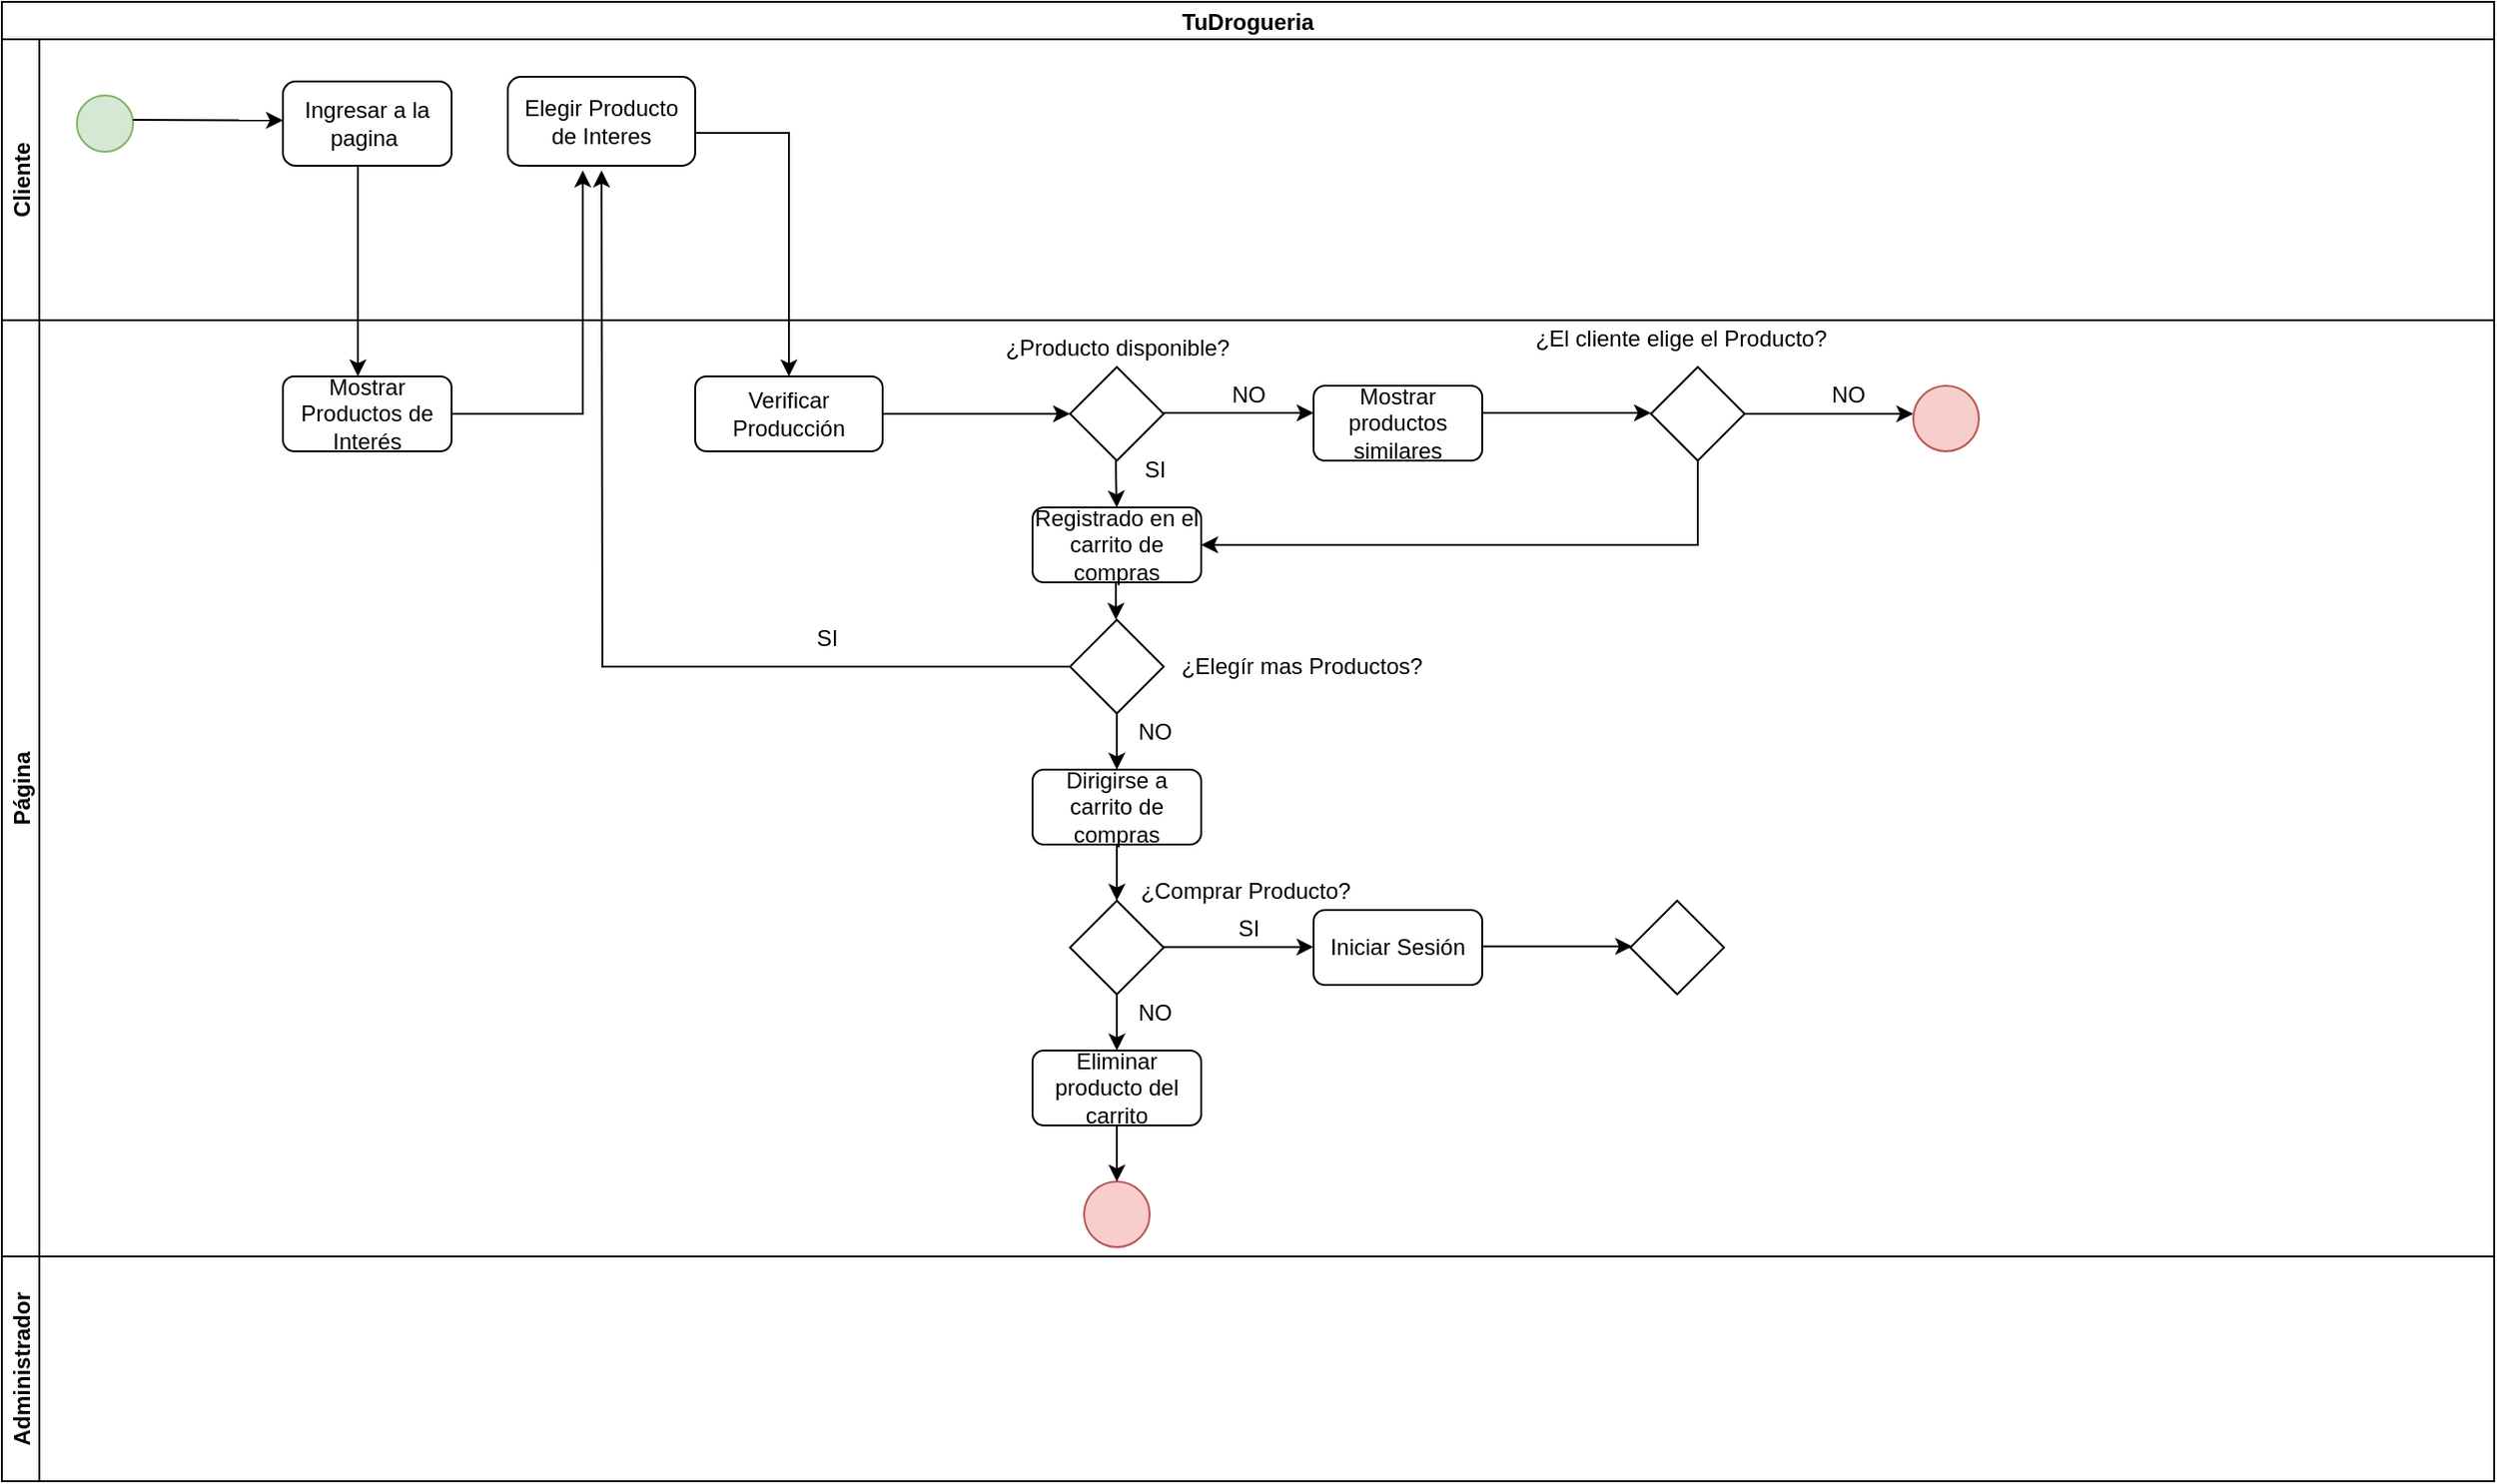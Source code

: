 <mxfile version="15.4.1" type="github">
  <diagram id="iLErq7WvWt9j3S8JXRM4" name="Page-1">
    <mxGraphModel dx="4121" dy="495" grid="1" gridSize="10" guides="1" tooltips="1" connect="1" arrows="1" fold="1" page="1" pageScale="1" pageWidth="827" pageHeight="1169" math="0" shadow="0">
      <root>
        <mxCell id="0" />
        <mxCell id="1" parent="0" />
        <object label="TuDrogueria " id="Q-ztdBQz_QTRS-wrmiZl-7">
          <mxCell style="swimlane;childLayout=stackLayout;resizeParent=1;resizeParentMax=0;horizontal=1;startSize=20;horizontalStack=0;" parent="1" vertex="1">
            <mxGeometry x="-3290" y="100" width="1330" height="790" as="geometry">
              <mxRectangle x="-2470" y="160" width="60" height="20" as="alternateBounds" />
            </mxGeometry>
          </mxCell>
        </object>
        <mxCell id="Q-ztdBQz_QTRS-wrmiZl-8" value="&#xa;Cliente&#xa;" style="swimlane;startSize=20;horizontal=0;" parent="Q-ztdBQz_QTRS-wrmiZl-7" vertex="1">
          <mxGeometry y="20" width="1330" height="150" as="geometry">
            <mxRectangle y="20" width="790" height="20" as="alternateBounds" />
          </mxGeometry>
        </mxCell>
        <mxCell id="Q-ztdBQz_QTRS-wrmiZl-12" value="" style="ellipse;whiteSpace=wrap;html=1;aspect=fixed;fillColor=#d5e8d4;strokeColor=#82b366;" parent="Q-ztdBQz_QTRS-wrmiZl-8" vertex="1">
          <mxGeometry x="40" y="30" width="30" height="30" as="geometry" />
        </mxCell>
        <mxCell id="Q-ztdBQz_QTRS-wrmiZl-14" value="Ingresar a la pagina&amp;nbsp;" style="rounded=1;whiteSpace=wrap;html=1;" parent="Q-ztdBQz_QTRS-wrmiZl-8" vertex="1">
          <mxGeometry x="150" y="22.5" width="90" height="45" as="geometry" />
        </mxCell>
        <mxCell id="Q-ztdBQz_QTRS-wrmiZl-18" value="" style="curved=1;endArrow=classic;html=1;rounded=0;edgeStyle=orthogonalEdgeStyle;" parent="Q-ztdBQz_QTRS-wrmiZl-8" edge="1">
          <mxGeometry width="50" height="50" relative="1" as="geometry">
            <mxPoint x="190" y="67.5" as="sourcePoint" />
            <mxPoint x="190" y="180" as="targetPoint" />
            <Array as="points">
              <mxPoint x="190" y="77.5" />
              <mxPoint x="190" y="77.5" />
            </Array>
          </mxGeometry>
        </mxCell>
        <mxCell id="Q-ztdBQz_QTRS-wrmiZl-21" value="Elegir Producto de Interes" style="rounded=1;whiteSpace=wrap;html=1;" parent="Q-ztdBQz_QTRS-wrmiZl-8" vertex="1">
          <mxGeometry x="270" y="20" width="100" height="47.5" as="geometry" />
        </mxCell>
        <mxCell id="Q-ztdBQz_QTRS-wrmiZl-22" value="" style="edgeStyle=segmentEdgeStyle;endArrow=classic;html=1;rounded=0;" parent="Q-ztdBQz_QTRS-wrmiZl-8" edge="1">
          <mxGeometry width="50" height="50" relative="1" as="geometry">
            <mxPoint x="370" y="50" as="sourcePoint" />
            <mxPoint x="420" y="180" as="targetPoint" />
          </mxGeometry>
        </mxCell>
        <mxCell id="Q-ztdBQz_QTRS-wrmiZl-43" value="" style="curved=1;endArrow=classic;html=1;rounded=0;edgeStyle=orthogonalEdgeStyle;entryX=0;entryY=0.5;entryDx=0;entryDy=0;" parent="Q-ztdBQz_QTRS-wrmiZl-8" edge="1">
          <mxGeometry width="50" height="50" relative="1" as="geometry">
            <mxPoint x="70" y="43" as="sourcePoint" />
            <mxPoint x="150" y="43.25" as="targetPoint" />
            <Array as="points">
              <mxPoint x="150" y="43.25" />
            </Array>
          </mxGeometry>
        </mxCell>
        <mxCell id="Q-ztdBQz_QTRS-wrmiZl-9" value="Página" style="swimlane;startSize=20;horizontal=0;" parent="Q-ztdBQz_QTRS-wrmiZl-7" vertex="1">
          <mxGeometry y="170" width="1330" height="500" as="geometry" />
        </mxCell>
        <mxCell id="Q-ztdBQz_QTRS-wrmiZl-19" value="Mostrar Productos de Interés" style="rounded=1;whiteSpace=wrap;html=1;" parent="Q-ztdBQz_QTRS-wrmiZl-9" vertex="1">
          <mxGeometry x="150" y="30" width="90" height="40" as="geometry" />
        </mxCell>
        <mxCell id="Q-ztdBQz_QTRS-wrmiZl-20" value="" style="endArrow=classic;html=1;rounded=0;edgeStyle=orthogonalEdgeStyle;" parent="Q-ztdBQz_QTRS-wrmiZl-9" edge="1">
          <mxGeometry width="50" height="50" relative="1" as="geometry">
            <mxPoint x="240" y="50" as="sourcePoint" />
            <mxPoint x="310" y="-80" as="targetPoint" />
            <Array as="points">
              <mxPoint x="310" y="50" />
              <mxPoint x="310" y="-70" />
            </Array>
          </mxGeometry>
        </mxCell>
        <mxCell id="Q-ztdBQz_QTRS-wrmiZl-24" value="Verificar Producción" style="rounded=1;whiteSpace=wrap;html=1;" parent="Q-ztdBQz_QTRS-wrmiZl-9" vertex="1">
          <mxGeometry x="370" y="30" width="100" height="40" as="geometry" />
        </mxCell>
        <mxCell id="Q-ztdBQz_QTRS-wrmiZl-28" value="" style="rhombus;whiteSpace=wrap;html=1;" parent="Q-ztdBQz_QTRS-wrmiZl-9" vertex="1">
          <mxGeometry x="570" y="25" width="50" height="50" as="geometry" />
        </mxCell>
        <mxCell id="Q-ztdBQz_QTRS-wrmiZl-25" value="" style="curved=1;endArrow=classic;html=1;rounded=0;edgeStyle=orthogonalEdgeStyle;exitX=1;exitY=0.5;exitDx=0;exitDy=0;entryX=0;entryY=0.5;entryDx=0;entryDy=0;" parent="Q-ztdBQz_QTRS-wrmiZl-9" source="Q-ztdBQz_QTRS-wrmiZl-24" target="Q-ztdBQz_QTRS-wrmiZl-28" edge="1">
          <mxGeometry width="50" height="50" relative="1" as="geometry">
            <mxPoint x="610" y="110" as="sourcePoint" />
            <mxPoint x="570" y="60" as="targetPoint" />
            <Array as="points">
              <mxPoint x="570" y="50" />
            </Array>
          </mxGeometry>
        </mxCell>
        <mxCell id="Q-ztdBQz_QTRS-wrmiZl-30" value="" style="curved=1;endArrow=classic;html=1;rounded=0;edgeStyle=orthogonalEdgeStyle;exitX=1;exitY=0.5;exitDx=0;exitDy=0;" parent="Q-ztdBQz_QTRS-wrmiZl-9" edge="1">
          <mxGeometry width="50" height="50" relative="1" as="geometry">
            <mxPoint x="620" y="49.5" as="sourcePoint" />
            <mxPoint x="700" y="49.5" as="targetPoint" />
            <Array as="points">
              <mxPoint x="700" y="49.5" />
              <mxPoint x="700" y="49.5" />
            </Array>
          </mxGeometry>
        </mxCell>
        <mxCell id="Q-ztdBQz_QTRS-wrmiZl-31" value="" style="curved=1;endArrow=classic;html=1;rounded=0;edgeStyle=orthogonalEdgeStyle;" parent="Q-ztdBQz_QTRS-wrmiZl-9" edge="1">
          <mxGeometry width="50" height="50" relative="1" as="geometry">
            <mxPoint x="594.5" y="75" as="sourcePoint" />
            <mxPoint x="595" y="100" as="targetPoint" />
            <Array as="points">
              <mxPoint x="594.5" y="85" />
              <mxPoint x="594.5" y="85" />
            </Array>
          </mxGeometry>
        </mxCell>
        <mxCell id="Q-ztdBQz_QTRS-wrmiZl-32" value="SI" style="text;html=1;align=center;verticalAlign=middle;resizable=0;points=[];autosize=1;strokeColor=none;fillColor=none;" parent="Q-ztdBQz_QTRS-wrmiZl-9" vertex="1">
          <mxGeometry x="600" y="70" width="30" height="20" as="geometry" />
        </mxCell>
        <mxCell id="Q-ztdBQz_QTRS-wrmiZl-33" value="NO" style="text;html=1;align=center;verticalAlign=middle;resizable=0;points=[];autosize=1;strokeColor=none;fillColor=none;" parent="Q-ztdBQz_QTRS-wrmiZl-9" vertex="1">
          <mxGeometry x="650" y="30" width="30" height="20" as="geometry" />
        </mxCell>
        <mxCell id="Q-ztdBQz_QTRS-wrmiZl-35" value="&lt;span&gt;Dirigirse a carrito de compras&lt;/span&gt;" style="rounded=1;whiteSpace=wrap;html=1;" parent="Q-ztdBQz_QTRS-wrmiZl-9" vertex="1">
          <mxGeometry x="550" y="240" width="90" height="40" as="geometry" />
        </mxCell>
        <mxCell id="Q-ztdBQz_QTRS-wrmiZl-36" value="" style="curved=1;endArrow=classic;html=1;rounded=0;edgeStyle=orthogonalEdgeStyle;exitX=1;exitY=0.363;exitDx=0;exitDy=0;exitPerimeter=0;" parent="Q-ztdBQz_QTRS-wrmiZl-9" source="Q-ztdBQz_QTRS-wrmiZl-34" edge="1">
          <mxGeometry width="50" height="50" relative="1" as="geometry">
            <mxPoint x="800" y="49.5" as="sourcePoint" />
            <mxPoint x="880" y="49.5" as="targetPoint" />
            <Array as="points" />
          </mxGeometry>
        </mxCell>
        <mxCell id="Q-ztdBQz_QTRS-wrmiZl-34" value="Mostrar productos similares" style="rounded=1;whiteSpace=wrap;html=1;" parent="Q-ztdBQz_QTRS-wrmiZl-9" vertex="1">
          <mxGeometry x="700" y="35" width="90" height="40" as="geometry" />
        </mxCell>
        <mxCell id="Q-ztdBQz_QTRS-wrmiZl-38" value="" style="rhombus;whiteSpace=wrap;html=1;" parent="Q-ztdBQz_QTRS-wrmiZl-9" vertex="1">
          <mxGeometry x="880" y="25" width="50" height="50" as="geometry" />
        </mxCell>
        <mxCell id="Q-ztdBQz_QTRS-wrmiZl-40" value="" style="curved=1;endArrow=classic;html=1;rounded=0;edgeStyle=orthogonalEdgeStyle;exitX=1;exitY=0.363;exitDx=0;exitDy=0;exitPerimeter=0;" parent="Q-ztdBQz_QTRS-wrmiZl-9" edge="1">
          <mxGeometry width="50" height="50" relative="1" as="geometry">
            <mxPoint x="930" y="50.02" as="sourcePoint" />
            <mxPoint x="1020" y="50" as="targetPoint" />
            <Array as="points" />
          </mxGeometry>
        </mxCell>
        <mxCell id="Q-ztdBQz_QTRS-wrmiZl-42" value="" style="ellipse;whiteSpace=wrap;html=1;aspect=fixed;fillColor=#f8cecc;strokeColor=#b85450;" parent="Q-ztdBQz_QTRS-wrmiZl-9" vertex="1">
          <mxGeometry x="1020" y="35" width="35" height="35" as="geometry" />
        </mxCell>
        <mxCell id="Q-ztdBQz_QTRS-wrmiZl-60" value="&lt;span&gt;Registrado en el carrito de compras&lt;/span&gt;" style="rounded=1;whiteSpace=wrap;html=1;" parent="Q-ztdBQz_QTRS-wrmiZl-9" vertex="1">
          <mxGeometry x="550" y="100" width="90" height="40" as="geometry" />
        </mxCell>
        <mxCell id="Q-ztdBQz_QTRS-wrmiZl-61" value="" style="endArrow=classic;html=1;rounded=0;edgeStyle=orthogonalEdgeStyle;exitX=0.5;exitY=1;exitDx=0;exitDy=0;entryX=1;entryY=0.5;entryDx=0;entryDy=0;" parent="Q-ztdBQz_QTRS-wrmiZl-9" source="Q-ztdBQz_QTRS-wrmiZl-38" target="Q-ztdBQz_QTRS-wrmiZl-60" edge="1">
          <mxGeometry width="50" height="50" relative="1" as="geometry">
            <mxPoint x="610" y="260" as="sourcePoint" />
            <mxPoint x="660" y="210" as="targetPoint" />
          </mxGeometry>
        </mxCell>
        <mxCell id="Q-ztdBQz_QTRS-wrmiZl-63" value="" style="curved=1;endArrow=classic;html=1;rounded=0;edgeStyle=orthogonalEdgeStyle;" parent="Q-ztdBQz_QTRS-wrmiZl-9" edge="1">
          <mxGeometry width="50" height="50" relative="1" as="geometry">
            <mxPoint x="594.5" y="140" as="sourcePoint" />
            <mxPoint x="595" y="160" as="targetPoint" />
            <Array as="points">
              <mxPoint x="595" y="160" />
              <mxPoint x="595" y="160" />
            </Array>
          </mxGeometry>
        </mxCell>
        <mxCell id="Q-ztdBQz_QTRS-wrmiZl-29" value="¿Producto disponible? " style="text;html=1;align=center;verticalAlign=middle;resizable=0;points=[];autosize=1;strokeColor=none;fillColor=none;" parent="Q-ztdBQz_QTRS-wrmiZl-9" vertex="1">
          <mxGeometry x="530" y="5" width="130" height="20" as="geometry" />
        </mxCell>
        <mxCell id="Q-ztdBQz_QTRS-wrmiZl-39" value="&amp;nbsp;¿El cliente elige el Producto?" style="text;html=1;align=center;verticalAlign=middle;resizable=0;points=[];autosize=1;strokeColor=none;fillColor=none;" parent="Q-ztdBQz_QTRS-wrmiZl-9" vertex="1">
          <mxGeometry x="809" width="170" height="20" as="geometry" />
        </mxCell>
        <mxCell id="Q-ztdBQz_QTRS-wrmiZl-41" value="NO" style="text;html=1;align=center;verticalAlign=middle;resizable=0;points=[];autosize=1;strokeColor=none;fillColor=none;" parent="Q-ztdBQz_QTRS-wrmiZl-9" vertex="1">
          <mxGeometry x="970" y="30" width="30" height="20" as="geometry" />
        </mxCell>
        <mxCell id="RgVQddcgOOPo6vJ5mXaN-2" value="" style="rhombus;whiteSpace=wrap;html=1;" vertex="1" parent="Q-ztdBQz_QTRS-wrmiZl-9">
          <mxGeometry x="570" y="160" width="50" height="50" as="geometry" />
        </mxCell>
        <mxCell id="RgVQddcgOOPo6vJ5mXaN-1" value="" style="curved=1;endArrow=classic;html=1;rounded=0;edgeStyle=orthogonalEdgeStyle;exitX=0.5;exitY=1;exitDx=0;exitDy=0;" edge="1" parent="Q-ztdBQz_QTRS-wrmiZl-9" source="Q-ztdBQz_QTRS-wrmiZl-35">
          <mxGeometry width="50" height="50" relative="1" as="geometry">
            <mxPoint x="630" y="310" as="sourcePoint" />
            <mxPoint x="595" y="310" as="targetPoint" />
            <Array as="points">
              <mxPoint x="595" y="310" />
            </Array>
          </mxGeometry>
        </mxCell>
        <mxCell id="RgVQddcgOOPo6vJ5mXaN-3" value="¿Elegír mas Productos?&amp;nbsp;" style="text;html=1;align=center;verticalAlign=middle;resizable=0;points=[];autosize=1;strokeColor=none;fillColor=none;" vertex="1" parent="Q-ztdBQz_QTRS-wrmiZl-9">
          <mxGeometry x="620" y="175" width="150" height="20" as="geometry" />
        </mxCell>
        <mxCell id="RgVQddcgOOPo6vJ5mXaN-4" value="" style="curved=1;endArrow=classic;html=1;rounded=0;edgeStyle=orthogonalEdgeStyle;exitX=0.5;exitY=1;exitDx=0;exitDy=0;entryX=0.5;entryY=0;entryDx=0;entryDy=0;" edge="1" parent="Q-ztdBQz_QTRS-wrmiZl-9" source="RgVQddcgOOPo6vJ5mXaN-2" target="Q-ztdBQz_QTRS-wrmiZl-35">
          <mxGeometry width="50" height="50" relative="1" as="geometry">
            <mxPoint x="605" y="290" as="sourcePoint" />
            <mxPoint x="720" y="240" as="targetPoint" />
            <Array as="points">
              <mxPoint x="595" y="230" />
              <mxPoint x="595" y="230" />
            </Array>
          </mxGeometry>
        </mxCell>
        <mxCell id="RgVQddcgOOPo6vJ5mXaN-5" value="" style="endArrow=classic;html=1;rounded=0;edgeStyle=orthogonalEdgeStyle;" edge="1" parent="Q-ztdBQz_QTRS-wrmiZl-9" source="RgVQddcgOOPo6vJ5mXaN-2">
          <mxGeometry width="50" height="50" relative="1" as="geometry">
            <mxPoint x="540" y="120" as="sourcePoint" />
            <mxPoint x="320" y="-80" as="targetPoint" />
          </mxGeometry>
        </mxCell>
        <mxCell id="RgVQddcgOOPo6vJ5mXaN-7" value="NO" style="text;html=1;align=center;verticalAlign=middle;resizable=0;points=[];autosize=1;strokeColor=none;fillColor=none;" vertex="1" parent="Q-ztdBQz_QTRS-wrmiZl-9">
          <mxGeometry x="600" y="210" width="30" height="20" as="geometry" />
        </mxCell>
        <mxCell id="RgVQddcgOOPo6vJ5mXaN-9" value="" style="curved=1;endArrow=classic;html=1;rounded=0;edgeStyle=orthogonalEdgeStyle;exitX=0.5;exitY=1;exitDx=0;exitDy=0;" edge="1" parent="Q-ztdBQz_QTRS-wrmiZl-9" source="RgVQddcgOOPo6vJ5mXaN-10">
          <mxGeometry width="50" height="50" relative="1" as="geometry">
            <mxPoint x="595" y="350" as="sourcePoint" />
            <mxPoint x="595" y="390" as="targetPoint" />
            <Array as="points" />
          </mxGeometry>
        </mxCell>
        <mxCell id="RgVQddcgOOPo6vJ5mXaN-10" value="" style="rhombus;whiteSpace=wrap;html=1;" vertex="1" parent="Q-ztdBQz_QTRS-wrmiZl-9">
          <mxGeometry x="570" y="310" width="50" height="50" as="geometry" />
        </mxCell>
        <mxCell id="RgVQddcgOOPo6vJ5mXaN-11" value="" style="curved=1;endArrow=classic;html=1;rounded=0;edgeStyle=orthogonalEdgeStyle;exitX=1;exitY=0.5;exitDx=0;exitDy=0;" edge="1" parent="Q-ztdBQz_QTRS-wrmiZl-9">
          <mxGeometry width="50" height="50" relative="1" as="geometry">
            <mxPoint x="619.97" y="334.71" as="sourcePoint" />
            <mxPoint x="699.97" y="334.71" as="targetPoint" />
            <Array as="points">
              <mxPoint x="699.97" y="334.71" />
              <mxPoint x="699.97" y="334.71" />
            </Array>
          </mxGeometry>
        </mxCell>
        <mxCell id="RgVQddcgOOPo6vJ5mXaN-12" value="¿Comprar Producto?&amp;nbsp;" style="text;html=1;align=center;verticalAlign=middle;resizable=0;points=[];autosize=1;strokeColor=none;fillColor=none;" vertex="1" parent="Q-ztdBQz_QTRS-wrmiZl-9">
          <mxGeometry x="600" y="295" width="130" height="20" as="geometry" />
        </mxCell>
        <mxCell id="RgVQddcgOOPo6vJ5mXaN-13" value="NO" style="text;html=1;align=center;verticalAlign=middle;resizable=0;points=[];autosize=1;strokeColor=none;fillColor=none;" vertex="1" parent="Q-ztdBQz_QTRS-wrmiZl-9">
          <mxGeometry x="600" y="360" width="30" height="20" as="geometry" />
        </mxCell>
        <mxCell id="RgVQddcgOOPo6vJ5mXaN-14" value="&lt;span&gt;Eliminar producto del carrito&lt;/span&gt;" style="rounded=1;whiteSpace=wrap;html=1;" vertex="1" parent="Q-ztdBQz_QTRS-wrmiZl-9">
          <mxGeometry x="550" y="390" width="90" height="40" as="geometry" />
        </mxCell>
        <mxCell id="RgVQddcgOOPo6vJ5mXaN-17" value="" style="ellipse;whiteSpace=wrap;html=1;aspect=fixed;fillColor=#f8cecc;strokeColor=#b85450;" vertex="1" parent="Q-ztdBQz_QTRS-wrmiZl-9">
          <mxGeometry x="577.5" y="460" width="35" height="35" as="geometry" />
        </mxCell>
        <mxCell id="RgVQddcgOOPo6vJ5mXaN-18" value="SI" style="text;html=1;align=center;verticalAlign=middle;resizable=0;points=[];autosize=1;strokeColor=none;fillColor=none;" vertex="1" parent="Q-ztdBQz_QTRS-wrmiZl-9">
          <mxGeometry x="650" y="315" width="30" height="20" as="geometry" />
        </mxCell>
        <mxCell id="RgVQddcgOOPo6vJ5mXaN-19" value="Iniciar Sesión" style="rounded=1;whiteSpace=wrap;html=1;" vertex="1" parent="Q-ztdBQz_QTRS-wrmiZl-9">
          <mxGeometry x="700" y="315" width="90" height="40" as="geometry" />
        </mxCell>
        <mxCell id="RgVQddcgOOPo6vJ5mXaN-20" value="" style="curved=1;endArrow=classic;html=1;rounded=0;edgeStyle=orthogonalEdgeStyle;exitX=1;exitY=0.5;exitDx=0;exitDy=0;" edge="1" parent="Q-ztdBQz_QTRS-wrmiZl-9">
          <mxGeometry width="50" height="50" relative="1" as="geometry">
            <mxPoint x="790.0" y="334.43" as="sourcePoint" />
            <mxPoint x="870.0" y="334.43" as="targetPoint" />
            <Array as="points">
              <mxPoint x="870" y="334.43" />
              <mxPoint x="870" y="334.43" />
            </Array>
          </mxGeometry>
        </mxCell>
        <mxCell id="RgVQddcgOOPo6vJ5mXaN-21" value="" style="rhombus;whiteSpace=wrap;html=1;" vertex="1" parent="Q-ztdBQz_QTRS-wrmiZl-9">
          <mxGeometry x="869" y="310" width="50" height="50" as="geometry" />
        </mxCell>
        <mxCell id="Q-ztdBQz_QTRS-wrmiZl-10" value="Administrador" style="swimlane;startSize=20;horizontal=0;" parent="Q-ztdBQz_QTRS-wrmiZl-7" vertex="1">
          <mxGeometry y="670" width="1330" height="120" as="geometry" />
        </mxCell>
        <mxCell id="RgVQddcgOOPo6vJ5mXaN-6" value="SI" style="text;html=1;align=center;verticalAlign=middle;resizable=0;points=[];autosize=1;strokeColor=none;fillColor=none;" vertex="1" parent="1">
          <mxGeometry x="-2865" y="430" width="30" height="20" as="geometry" />
        </mxCell>
        <mxCell id="RgVQddcgOOPo6vJ5mXaN-15" value="" style="curved=1;endArrow=classic;html=1;rounded=0;edgeStyle=orthogonalEdgeStyle;exitX=0.5;exitY=1;exitDx=0;exitDy=0;" edge="1" parent="1" source="RgVQddcgOOPo6vJ5mXaN-14">
          <mxGeometry width="50" height="50" relative="1" as="geometry">
            <mxPoint x="-2685" y="640" as="sourcePoint" />
            <mxPoint x="-2695" y="730" as="targetPoint" />
            <Array as="points">
              <mxPoint x="-2695" y="720" />
              <mxPoint x="-2695" y="720" />
            </Array>
          </mxGeometry>
        </mxCell>
      </root>
    </mxGraphModel>
  </diagram>
</mxfile>
